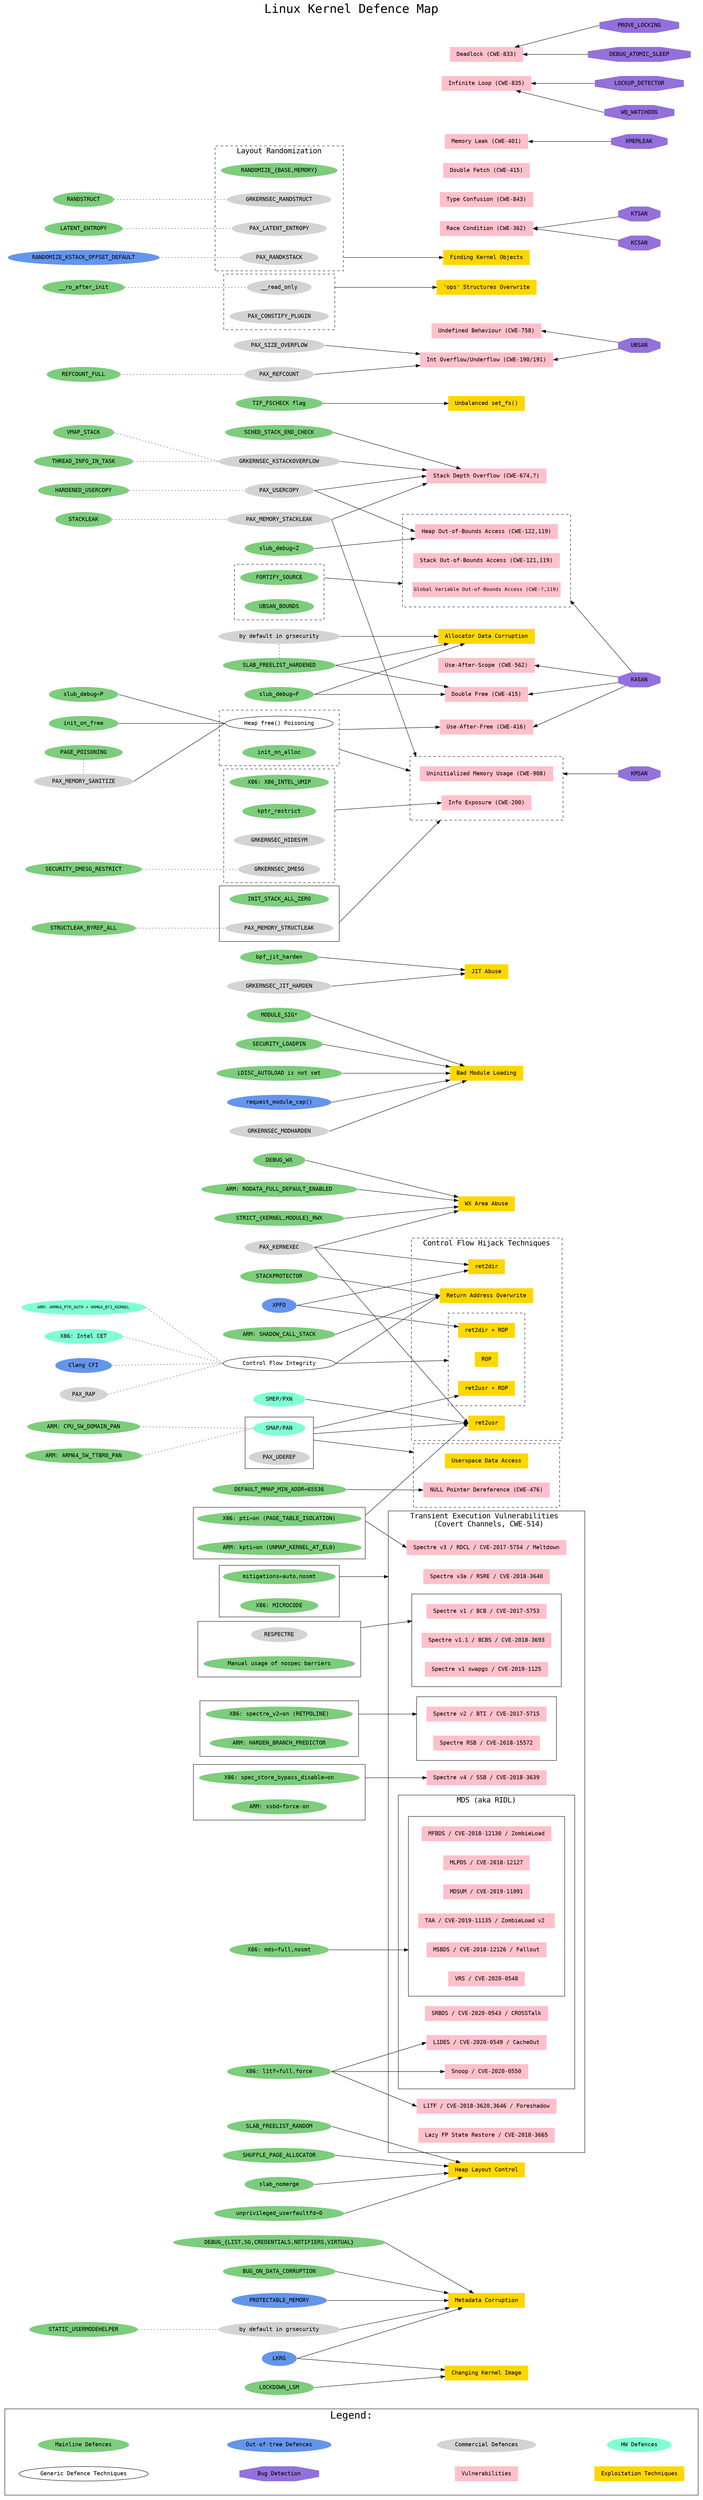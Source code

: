 //
// Linux Kernel Defence Map showing the relationships between:
//  - Vulnerability classes
//  - Exploitation techniques
//  - Bug detection mechanisms
//  - Defence technologies
//
// Author: Alexander Popov <alex.popov@linux.com>
//
// License terms: GNU General Public License (GPL), version 3.0.
// For details see LICENSE file.
//
// N.B. The node connections don't mean "full mitigation". These connections
// represent some kind of relation. So ideally, this map should help to navigate
// in documentation and Linux kernel sources.
//
// It is written in DOT language.
// How to generate svg:
//    dot -Tsvg linux-kernel-defence-map.dot -o linux-kernel-defence-map.svg
//
// References:
//
//  - The State of Kernel Self Protection by Kees Cook
//     https://outflux.net/slides/2018/lca/kspp.pdf
//
//  - grsecurity features
//     https://grsecurity.net/features.php
//
//  - Linux kernel security documentation:
//     https://www.kernel.org/doc/html/latest/security/self-protection.html
//
//  - Linux kernel mitigation checklist by Shawn C
//     https://github.com/hardenedlinux/grsecurity-101-tutorials/blob/master/kernel_mitigation.md
//

digraph {
  labelloc=top;
  fontsize=30;
  fontname=monospace;
  label="Linux Kernel Defence Map";
  compound=true;
  nodesep=0.5;
  splines=line;
  remincross=true;

  rankdir=LR;
  node [style=filled, fontname=monospace, margin="0.22,0.055"];

  subgraph cluster_legend {
    fontsize=25;
    label="Legend:";
    style="solid";
    margin=35;

    "Mainline Defences" [shape=oval, color=palegreen3];
    "Out-of-tree Defences" [shape=oval, color=cornflowerblue];
    "Commercial Defences" [shape=oval, color=lightgrey];
    "HW Defences" [shape=oval, color=aquamarine];
    "Generic Defence Techniques" [shape=oval, color=black, style=solid];
    "Bug Detection" [shape=octagon, color=mediumpurple];
    "Vulnerabilities" [shape=box, color=pink];
    "Exploitation Techniques" [shape=box, color=gold];
  }

  // For pretty legend layout:
  edge [arrowhead=none, style=invis];
  "Mainline Defences":e -> "Out-of-tree Defences";
  "Out-of-tree Defences":e -> "Commercial Defences";
  "Commercial Defences":e -> "HW Defences";
  "Generic Defence Techniques":e -> "Bug Detection";
  "Bug Detection":e -> "Vulnerabilities";
  "Vulnerabilities":e -> "Exploitation Techniques";


  // Defences
  {
    rank=same;

    // Mainline Defences
    node [shape=oval, color=palegreen3, style=filled];
    "DEBUG_{LIST,SG,CREDENTIALS,NOTIFIERS,VIRTUAL}";
    "SLAB_FREELIST_RANDOM";
    "SHUFFLE_PAGE_ALLOCATOR";
    "STRICT_{KERNEL,MODULE}_RWX";
    "DEBUG_WX";
    "ARM: RODATA_FULL_DEFAULT_ENABLED";
    "BUG_ON_DATA_CORRUPTION";
    "MODULE_SIG*";
    "SECURITY_LOADPIN";
    "bpf_jit_harden";
    "DEFAULT_MMAP_MIN_ADDR=65536";
    "SCHED_STACK_END_CHECK";
    "TIF_FSCHECK flag";
    "slab_nomerge"; // similar to disabled SLAB_MERGE_DEFAULT
    "slub_debug=F"; // sanity checks
    "slub_debug=Z"; // red zoning
    "LOCKDOWN_LSM";
    "unprivileged_userfaultfd=0";
    "LDISC_AUTOLOAD is not set";
    "ARM: SHADOW_CALL_STACK";
    "STACKPROTECTOR";

    // Mainline Defences against Transient Execution Attacks
    "X86: mds=full,nosmt";
    "X86: l1tf=full,force";

    // Out-of-tree Defences
    node [shape=oval, color=cornflowerblue];
    "XPFO";
    "PROTECTABLE_MEMORY";
    "request_module_cap()";
    "LKRG"; // Disable MODULE_UNLOAD to make bypass harder

    // Commercial Defences
    node [shape=oval, color=lightgrey];
    "GRKERNSEC_KSTACKOVERFLOW";
    "PAX_REFCOUNT";
    "PAX_SIZE_OVERFLOW";
    "PAX_USERCOPY";
    "PAX_KERNEXEC";
    "GRKERNSEC_JIT_HARDEN";
    "PAX_MEMORY_STACKLEAK";
    "GRKERNSEC_MODHARDEN";
    grsecurity_hardened_usermodehelper [label="by default in grsecurity"];

    // HW Defences
    node [shape=oval, color=aquamarine];
    "SMEP/PXN";

    // Generic Defence Techniques
    node [shape=oval, color=black, style=solid];
    "Control Flow Integrity";
  }

  subgraph cluster_cwe514_mitigations {
    label="";
    rank=same;
    style="solid"; // Should work together
    margin=10;
    node [shape=oval, color=palegreen3]; // Mainline Defences
    "mitigations=auto,nosmt";
    "X86: MICROCODE";
  }

  subgraph cluster_pti {
    label="";
    rank=same;
    style="solid"; // Similar functionality, for different architectures
    margin=10;
    node [shape=oval, color=palegreen3]; // Mainline Defences
    "X86: pti=on (PAGE_TABLE_ISOLATION)";
    "ARM: kpti=on (UNMAP_KERNEL_AT_EL0)";
  }

  subgraph cluster_smap_pan_uderef {
    label="";
    rank=same;
    style="solid"; // Similar functionality
    margin=10;
    "SMAP/PAN" [shape=oval, color=aquamarine]; // HW Defence
    "PAX_UDEREF" [shape=oval, color=lightgrey]; // Commercial Defence
  }

  subgraph cluster_ro {
    label="";
    rank=same;
    style="dashed";
    margin=15;
    // Commercial Defences
    node [shape=oval, color=lightgrey];
    "__read_only";
    "PAX_CONSTIFY_PLUGIN";
  }

  subgraph cluster_v1_mitigations {
    label="";
    rank=same;
    style="solid"; // Similar functionality
    margin=15;
    "RESPECTRE" [shape=oval, color=lightgrey]; // Commercial Defence
    "Manual usage of nospec barriers" [shape=oval, color=palegreen3]; // Mainline Defence
  }

  subgraph cluster_v2_mitigations {
    label="";
    rank=same;
    style="solid"; // Similar functionality, for different architectures
    margin=15;
    node [shape=oval, color=palegreen3]; // Mainline Defence
    "X86: spectre_v2=on (RETPOLINE)";
    "ARM: HARDEN_BRANCH_PREDICTOR";
  }

  subgraph cluster_ssb_mitigations {
    label="";
    rank=same;
    style="solid"; // Similar functionality, for different architectures
    margin=15;
    node [shape=oval, color=palegreen3]; // Mainline Defence
    "X86: spec_store_bypass_disable=on";
    "ARM: ssbd=force-on";
  }

  subgraph cluster_layout_randomization {
    label="Layout Randomization";
    rank=same;
    fontsize=18;
    style="dashed";
    margin=15;
    "RANDOMIZE_{BASE,MEMORY}" [shape=oval, color=palegreen3]; // Mainline Defence
    "GRKERNSEC_RANDSTRUCT" [shape=oval, color=lightgrey]; // Commercial Defence
    "PAX_RANDKSTACK" [shape=oval, color=lightgrey]; // Commercial Defence
    "PAX_LATENT_ENTROPY" [shape=oval, color=lightgrey]; // Commercial Defence
  }

  subgraph cluster_info_exposure_mitigations {
    label="";
    rank=same;
    style="dashed";
    margin=15;
    "X86: X86_INTEL_UMIP" [shape=oval, color=palegreen3]; // Mainline Defence
    "kptr_restrict" [shape=oval, color=palegreen3]; // Mainline Defence
    "GRKERNSEC_HIDESYM" [shape=oval, color=lightgrey]; // Commercial Defence
    "GRKERNSEC_DMESG" [shape=oval, color=lightgrey]; // Commercial Defence
  }

  subgraph cluster_freelist_hardening {
    label="";
    rank=same;
    style="invis";
    margin=15;
    "SLAB_FREELIST_HARDENED" [shape=oval, color=palegreen3]; // Mainline Defence
    grsecurity_hardened_freelist [label="by default in grsecurity", shape=oval, color=lightgrey]; // Commercial Defence
  }

  subgraph cluster_stack_init {
    label="";
    rank=same;
    style="solid"; // Similar functionality
    margin=15;
    "INIT_STACK_ALL_ZERO" [shape=oval, color=palegreen3]; // Mainline Defence
    "PAX_MEMORY_STRUCTLEAK" [shape=oval, color=lightgrey]; // Commercial Defence
  }

  subgraph cluster_heap_erasing {
    label="";
    rank=same;
    style="dashed";
    margin=15;
    "Heap free() Poisoning" [shape=oval, color=black, style=solid]; // Generic Defence Technique
    "init_on_alloc" [shape=oval, color=palegreen3]; // Mainline Defence
  }

  subgraph cluster_oob_detection {
    label="";
    rank=same;
    style="dashed";
    margin=15;
    node [shape=oval, color=palegreen3]; // Mainline Defence
    "FORTIFY_SOURCE";
    "UBSAN_BOUNDS";
  }

  // Defences: child nodes
  {
    rank=same;

    // Mainline Defences
    node [shape=oval, color=palegreen3];
    "REFCOUNT_FULL";
    "HARDENED_USERCOPY";
    "PAGE_POISONING";
    "VMAP_STACK";
    "THREAD_INFO_IN_TASK";
    "RANDSTRUCT";
    "STRUCTLEAK_BYREF_ALL";
    "LATENT_ENTROPY";
    "__ro_after_init";
    "SECURITY_DMESG_RESTRICT";
    "ARM: CPU_SW_DOMAIN_PAN";
    "ARM: ARM64_SW_TTBR0_PAN";
    "STATIC_USERMODEHELPER";
    "slub_debug=P"; // object and padding poisoning
    "init_on_free";
    "STACKLEAK";

    // Out-of-tree Defences
    node [shape=oval, color=cornflowerblue];
    "RANDOMIZE_KSTACK_OFFSET_DEFAULT";
    "Clang CFI";

    // Commercial Defences
    node [shape=oval, color=lightgrey];
    "PAX_RAP";
    "PAX_MEMORY_SANITIZE";

    // HW Defences
    node [shape=oval, color=aquamarine];
    "ARM: ARM64_PTR_AUTH + ARM64_BTI_KERNEL" [fontsize=10];
    "X86: Intel CET";
  }

  // Defences relations
  edge [style=dotted, arrowhead=none, dir=none, headport=_, tailport=_];
  "Clang CFI":e -> "Control Flow Integrity":w;
  "PAX_RAP":e -> "Control Flow Integrity":w;
  "ARM: ARM64_PTR_AUTH + ARM64_BTI_KERNEL":e -> "Control Flow Integrity":w;
  "X86: Intel CET":e -> "Control Flow Integrity":w;
  "REFCOUNT_FULL":e -> "PAX_REFCOUNT";
  "HARDENED_USERCOPY":e -> "PAX_USERCOPY";
  "PAGE_POISONING" -> "PAX_MEMORY_SANITIZE";
  "VMAP_STACK":e -> "GRKERNSEC_KSTACKOVERFLOW":w;
  "THREAD_INFO_IN_TASK":e -> "GRKERNSEC_KSTACKOVERFLOW":w;
  "RANDSTRUCT":e -> "GRKERNSEC_RANDSTRUCT";
  "STRUCTLEAK_BYREF_ALL":e -> "PAX_MEMORY_STRUCTLEAK":w;
  "LATENT_ENTROPY":e -> "PAX_LATENT_ENTROPY";
  "__ro_after_init":e -> "__read_only";
  "SECURITY_DMESG_RESTRICT":e -> "GRKERNSEC_DMESG";
  "STACKLEAK":e -> "PAX_MEMORY_STACKLEAK":w;
  "ARM: CPU_SW_DOMAIN_PAN":e -> "SMAP/PAN":w;
  "ARM: ARM64_SW_TTBR0_PAN":e -> "SMAP/PAN":w;
  "STATIC_USERMODEHELPER":e -> grsecurity_hardened_usermodehelper;
  "SLAB_FREELIST_HARDENED" -> grsecurity_hardened_freelist [constraint=false];
  "PAX_MEMORY_SANITIZE":e -> "Heap free() Poisoning":w [style=filled];
  "slub_debug=P":e -> "Heap free() Poisoning":w [style=filled];
  "init_on_free" -> "Heap free() Poisoning":w [style=filled];
  "RANDOMIZE_KSTACK_OFFSET_DEFAULT":e -> "PAX_RANDKSTACK";


  // Vulnerabilities and Exploitation Techniques
  {
    rank=same;

    // Vulnerabilities
    node [shape=box, color=pink];
    "Stack Depth Overflow (CWE-674,?)" [URL="https://cwe.mitre.org/data/definitions/674.html"];
    "Int Overflow/Underflow (CWE-190/191)" [URL="https://cwe.mitre.org/data/definitions/190.html"];
    "Use-After-Free (CWE-416)" [URL="https://cwe.mitre.org/data/definitions/416.html"];
    "Use-After-Scope (CWE-562)" [URL="https://cwe.mitre.org/data/definitions/562.html"];
    "Double Free (CWE-415)" [URL="https://cwe.mitre.org/data/definitions/415.html"];
    "Race Condition (CWE-362)" [URL="https://cwe.mitre.org/data/definitions/362.html"];
    "Undefined Behaviour (CWE-758)" [URL="https://cwe.mitre.org/data/definitions/758.html"];
    "Type Confusion (CWE-843)" [URL="https://cwe.mitre.org/data/definitions/843.html"];
    "Double Fetch (CWE-415)" [URL="https://cwe.mitre.org/data/definitions/415.html"];
    "Memory Leak (CWE-401)" [URL="https://cwe.mitre.org/data/definitions/401.html"];

    // Exploitation Techniques
    node [shape=box, color=gold];
    "Metadata Corruption";
    "Allocator Data Corruption";
    "Heap Layout Control";
    "Finding Kernel Objects";
    "JIT Abuse";
    "WX Area Abuse";
    "Changing Kernel Image";
    "Bad Module Loading";
    "Unbalanced set_fs()";
    "'ops' Structures Overwrite";
  }

  subgraph cluster_oob {
    label="";
    rank=same;
    style="dashed";
    margin=25;

    // Vulnerabilities
    node [shape=box, color=pink];
    "Heap Out-of-Bounds Access (CWE-122,119)" [URL="https://cwe.mitre.org/data/definitions/122.html"];
    "Stack Out-of-Bounds Access (CWE-121,119)" [URL="https://cwe.mitre.org/data/definitions/121.html"];
    "Global Variable Out-of-Bounds Access (CWE-?,119)" [fontsize=12, margin="0.04", URL="https://cwe.mitre.org/data/definitions/119.html"];
  }

  subgraph cluster_userspace_access {
    label="";
    rank=same;
    style="dashed";
    margin=25;

    // Vulnerability
    "NULL Pointer Dereference (CWE-476)" [shape=box, color=pink, URL="https://cwe.mitre.org/data/definitions/476.html"];

    // Exploitation Technique
    "Userspace Data Access" [shape=box, color=gold];
  }

  subgraph cluster_control_flow_hijack {
    label="  Control Flow Hijack Techniques  ";
    fontsize=18;
    rank=same;
    style="dashed";
    margin=25;
    node [shape=box, color=gold]; // Exploitation Techniques
    subgraph cluster_with_rop {
      label="";
      margin=25;
      "ROP";
      "ret2usr + ROP";
      "ret2dir + ROP";
    }
    "ret2usr";
    "ret2dir";
    "Return Address Overwrite";
  }

  subgraph cluster_info_exposures {
    label="";
    rank=same;
    style="dashed";
    margin=25;
    node [shape=box, color=pink]; // Vulnerabilities
    "Info Exposure (CWE-200)" [URL="https://cwe.mitre.org/data/definitions/200.html"];
    "Uninitialized Memory Usage (CWE-908)" [URL="https://cwe.mitre.org/data/definitions/908.html"];
  }

  subgraph cluster_hang {
    label="";
    rank=same;
    style="invis";
    margin=25;
    node [shape=box, color=pink]; // Vulnerabilities
    "Deadlock (CWE-833)" [URL="https://cwe.mitre.org/data/definitions/833.html"];
    "Infinite Loop (CWE-835)" [URL="https://cwe.mitre.org/data/definitions/835.html"];
  }

  subgraph cluster_transient_execution_vulnerabilities {
    label="Transient Execution Vulnerabilities \n (Covert Channels, CWE-514)";
    URL="https://cwe.mitre.org/data/definitions/514.html";
    rank=same;
    fontsize=18;
    style="solid"; // CWE-514
    margin=25;
    node [shape=box, color=pink]; // Vulnerabilities

    subgraph cluster_v1 {
      label="";
      style="solid";
      margin=25;
      "Spectre v1 / BCB / CVE-2017-5753";
      "Spectre v1.1 / BCBS / CVE-2018-3693";
      "Spectre v1 swapgs / CVE-2019-1125";
    }
    subgraph cluster_v2 {
      label="";
      style="solid";
      margin=25;
      "Spectre v2 / BTI / CVE-2017-5715";
      "Spectre RSB / CVE-2018-15572";
    }
    "Spectre v3 / RDCL / CVE-2017-5754 / Meltdown";
    "Spectre v3a / RSRE / CVE-2018-3640";
    "Spectre v4 / SSB / CVE-2018-3639";
    "L1TF / CVE-2018-3620,3646 / Foreshadow";
    "Lazy FP State Restore / CVE-2018-3665";
    subgraph cluster_mds_all {
      label="MDS (aka RIDL)";
      style="solid";
      margin=25;
      subgraph cluster_mds {
        label="";
        "MFBDS / CVE-2018-12130 / ZombieLoad";
        "MLPDS / CVE-2018-12127";
        "MDSUM / CVE-2019-11091";
        "TAA / CVE-2019-11135 / ZombieLoad v2 ";
        "MSBDS / CVE-2018-12126 / Fallout";
        "VRS / CVE-2020-0548";
      }
      "SRBDS / CVE-2020-0543 / CROSSTalk";
      "L1DES / CVE-2020-0549 / CacheOut";
      "Snoop / CVE-2020-0550";
    }
  }


  // Bug Detection Mechanisms
  {
    rank=same;
    node [shape=octagon, color=mediumpurple];
    "KASAN";
    "UBSAN";
    "KMSAN";
    "KTSAN";
    "KCSAN";
    "KMEMLEAK";
    "PROVE_LOCKING";
    "DEBUG_ATOMIC_SLEEP";
    "LOCKUP_DETECTOR";
    "WQ_WATCHDOG";
  }

  // Relations: Bug Detection Mechanisms vs Vulnerabilities
  edge [style=solid, arrowhead=normal, dir=back, headport=_, tailport=_];
  "Global Variable Out-of-Bounds Access (CWE-?,119)":e -> "KASAN" [ltail=cluster_oob];
  "Use-After-Free (CWE-416)":e -> "KASAN";
  "Use-After-Scope (CWE-562)":e -> "KASAN";
  "Double Free (CWE-415)":e -> "KASAN";
  "Undefined Behaviour (CWE-758)":e -> "UBSAN";
  "Int Overflow/Underflow (CWE-190/191)":e -> "UBSAN";
  "Uninitialized Memory Usage (CWE-908)":e -> "KMSAN" [ltail=cluster_info_exposures];
  "Race Condition (CWE-362)":e -> "KTSAN";
  "Race Condition (CWE-362)":e -> "KCSAN";
  "Memory Leak (CWE-401)":e -> "KMEMLEAK";
  "Deadlock (CWE-833)" -> "PROVE_LOCKING":w;
  "Deadlock (CWE-833)" -> "DEBUG_ATOMIC_SLEEP":w;
  "Infinite Loop (CWE-835)" -> "LOCKUP_DETECTOR":w;
  "Infinite Loop (CWE-835)" -> "WQ_WATCHDOG":w;


  // Relations: Defences vs Vulnerabilities and Exploitation Techniques
  edge [style=solid, arrowhead=normal, dir=forward, headport=_, tailport=_];
  "GRKERNSEC_KSTACKOVERFLOW":e -> "Stack Depth Overflow (CWE-674,?)";
  "PAX_MEMORY_STACKLEAK":e -> "Stack Depth Overflow (CWE-674,?)":sw;
  "SCHED_STACK_END_CHECK":e -> "Stack Depth Overflow (CWE-674,?)";
  "PAX_USERCOPY":e -> "Stack Depth Overflow (CWE-674,?)":w;

  "PAX_USERCOPY":e -> "Heap Out-of-Bounds Access (CWE-122,119)":w;
  "slub_debug=Z":e -> "Heap Out-of-Bounds Access (CWE-122,119)";

  "FORTIFY_SOURCE":e -> "Global Variable Out-of-Bounds Access (CWE-?,119)" [ltail=cluster_oob_detection, lhead=cluster_oob];

  "PAX_REFCOUNT":e -> "Int Overflow/Underflow (CWE-190/191)";
  "PAX_SIZE_OVERFLOW":e -> "Int Overflow/Underflow (CWE-190/191)";

  "PAX_MEMORY_STACKLEAK":e -> "Uninitialized Memory Usage (CWE-908)":nw [lhead=cluster_info_exposures];
  "PAX_MEMORY_STRUCTLEAK":e -> "Uninitialized Memory Usage (CWE-908)" [ltail=cluster_stack_init, lhead=cluster_info_exposures];
  "Heap free() Poisoning":s -> "Uninitialized Memory Usage (CWE-908)":w [ltail=cluster_heap_erasing, lhead=cluster_info_exposures];

  "Heap free() Poisoning":s -> "Use-After-Free (CWE-416)":w [ltail=cluster_heap_erasing];

  "slub_debug=F":e -> "Double Free (CWE-415)";
  "SLAB_FREELIST_HARDENED":e -> "Double Free (CWE-415)";

  "kptr_restrict":e -> "Info Exposure (CWE-200)":w [ltail=cluster_info_exposure_mitigations];

  "DEBUG_{LIST,SG,CREDENTIALS,NOTIFIERS,VIRTUAL}":e -> "Metadata Corruption";
  "BUG_ON_DATA_CORRUPTION":e -> "Metadata Corruption";
  "PROTECTABLE_MEMORY":e -> "Metadata Corruption";
  grsecurity_hardened_usermodehelper:e -> "Metadata Corruption";
  "LKRG":e -> "Metadata Corruption";

  "slub_debug=F":e -> "Allocator Data Corruption";
  grsecurity_hardened_freelist:e -> "Allocator Data Corruption";
  "SLAB_FREELIST_HARDENED":e -> "Allocator Data Corruption";

  "__read_only":e -> "'ops' Structures Overwrite" [ltail=cluster_ro];

  "SLAB_FREELIST_RANDOM":e -> "Heap Layout Control";
  "slab_nomerge":e -> "Heap Layout Control";
  "SHUFFLE_PAGE_ALLOCATOR":e -> "Heap Layout Control";
  "unprivileged_userfaultfd=0":e -> "Heap Layout Control";

  "STACKPROTECTOR":e -> "Return Address Overwrite":w;
  "ARM: SHADOW_CALL_STACK":e -> "Return Address Overwrite":w;
  "Control Flow Integrity":e -> "Return Address Overwrite":w;

  "Control Flow Integrity":e -> "ROP" [lhead=cluster_with_rop];

  "PAX_KERNEXEC":e -> "ret2usr":w;
  "X86: pti=on (PAGE_TABLE_ISOLATION)":e -> "ret2usr":w [ltail=cluster_pti];
  "SMEP/PXN":e -> "ret2usr":w;
  "SMAP/PAN":s -> "ret2usr":w [ltail=cluster_smap_pan_uderef];

  "SMAP/PAN":s -> "Userspace Data Access" [ltail=cluster_smap_pan_uderef, lhead=cluster_userspace_access];

  "DEFAULT_MMAP_MIN_ADDR=65536":e -> "NULL Pointer Dereference (CWE-476)":w;

  "SMAP/PAN":s -> "ret2usr + ROP":sw [ltail=cluster_smap_pan_uderef];

  "PAX_KERNEXEC":e -> "ret2dir";
  "XPFO":e -> "ret2dir";

  "XPFO":e -> "ret2dir + ROP";

  "PAX_RANDKSTACK":e -> "Finding Kernel Objects" [ltail=cluster_layout_randomization];

  "GRKERNSEC_JIT_HARDEN":e -> "JIT Abuse";
  "bpf_jit_harden":e -> "JIT Abuse";

  "PAX_KERNEXEC":e -> "WX Area Abuse";
  "STRICT_{KERNEL,MODULE}_RWX":e -> "WX Area Abuse";
  "DEBUG_WX":e -> "WX Area Abuse";
  "ARM: RODATA_FULL_DEFAULT_ENABLED":e -> "WX Area Abuse";

  "LOCKDOWN_LSM":e -> "Changing Kernel Image";
  "LKRG":e -> "Changing Kernel Image";

  "GRKERNSEC_MODHARDEN":e -> "Bad Module Loading";
  "MODULE_SIG*":e -> "Bad Module Loading";
  "SECURITY_LOADPIN":e -> "Bad Module Loading";
  "request_module_cap()":e -> "Bad Module Loading";
  "LDISC_AUTOLOAD is not set":e -> "Bad Module Loading";

  "TIF_FSCHECK flag":e -> "Unbalanced set_fs()";

  "mitigations=auto,nosmt":e -> "Spectre v3a / RSRE / CVE-2018-3640" [ltail=cluster_cwe514_mitigations, lhead=cluster_transient_execution_vulnerabilities]
  "RESPECTRE":e -> "Spectre v1 / BCB / CVE-2017-5753" [ltail=cluster_v1_mitigations, lhead=cluster_v1];
  "X86: spectre_v2=on (RETPOLINE)":e -> "Spectre v2 / BTI / CVE-2017-5715" [ltail=cluster_v2_mitigations, lhead=cluster_v2];
  "X86: pti=on (PAGE_TABLE_ISOLATION)":e -> "Spectre v3 / RDCL / CVE-2017-5754 / Meltdown":w [ltail=cluster_pti];
  "X86: spec_store_bypass_disable=on":e -> "Spectre v4 / SSB / CVE-2018-3639" [ltail=cluster_ssb_mitigations];
  "X86: l1tf=full,force":e -> "L1TF / CVE-2018-3620,3646 / Foreshadow":w;
  "X86: l1tf=full,force":e -> "L1DES / CVE-2020-0549 / CacheOut":w;
  "X86: l1tf=full,force":e -> "Snoop / CVE-2020-0550":w;
  "X86: mds=full,nosmt":e -> "MSBDS / CVE-2018-12126 / Fallout" [lhead=cluster_mds];
}
